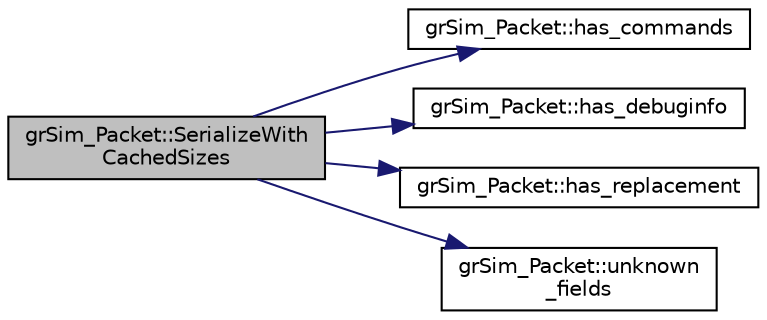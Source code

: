 digraph "grSim_Packet::SerializeWithCachedSizes"
{
 // INTERACTIVE_SVG=YES
  edge [fontname="Helvetica",fontsize="10",labelfontname="Helvetica",labelfontsize="10"];
  node [fontname="Helvetica",fontsize="10",shape=record];
  rankdir="LR";
  Node1 [label="grSim_Packet::SerializeWith\lCachedSizes",height=0.2,width=0.4,color="black", fillcolor="grey75", style="filled", fontcolor="black"];
  Node1 -> Node2 [color="midnightblue",fontsize="10",style="solid",fontname="Helvetica"];
  Node2 [label="grSim_Packet::has_commands",height=0.2,width=0.4,color="black", fillcolor="white", style="filled",URL="$d3/db5/classgr_sim___packet.html#a1d8ff8109c642a1faab29a6fc4b6bb53"];
  Node1 -> Node3 [color="midnightblue",fontsize="10",style="solid",fontname="Helvetica"];
  Node3 [label="grSim_Packet::has_debuginfo",height=0.2,width=0.4,color="black", fillcolor="white", style="filled",URL="$d3/db5/classgr_sim___packet.html#a36d28a1340dc6b59f047ed45e01adfde"];
  Node1 -> Node4 [color="midnightblue",fontsize="10",style="solid",fontname="Helvetica"];
  Node4 [label="grSim_Packet::has_replacement",height=0.2,width=0.4,color="black", fillcolor="white", style="filled",URL="$d3/db5/classgr_sim___packet.html#ad0a738e8174ef42182b65cf66bb6e548"];
  Node1 -> Node5 [color="midnightblue",fontsize="10",style="solid",fontname="Helvetica"];
  Node5 [label="grSim_Packet::unknown\l_fields",height=0.2,width=0.4,color="black", fillcolor="white", style="filled",URL="$d3/db5/classgr_sim___packet.html#a04eb37a6572d87cd35bf9c0e689617c0"];
}
